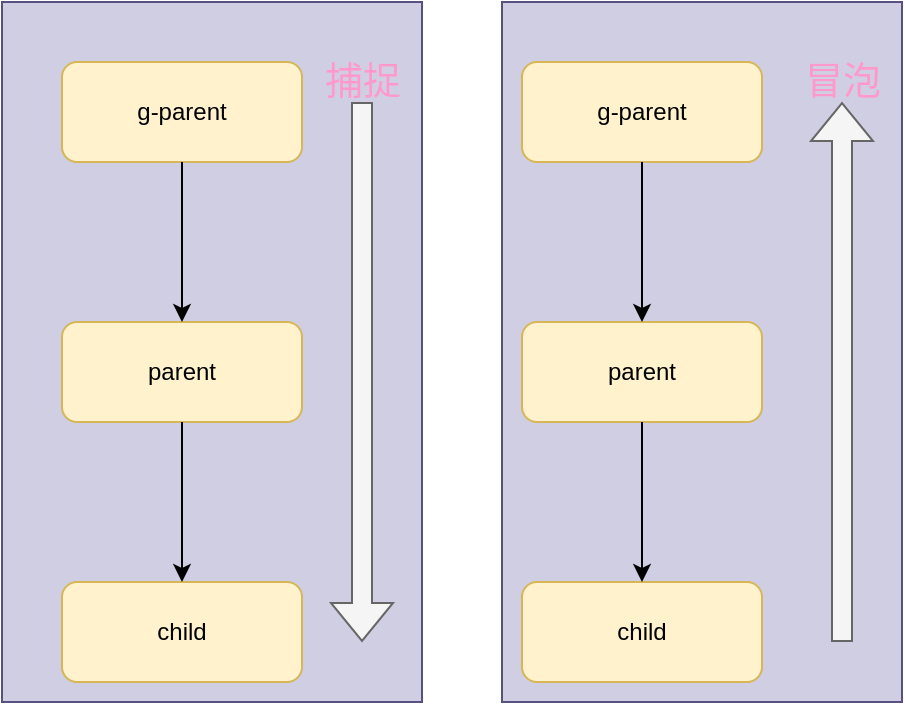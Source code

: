 <mxfile version="22.1.17" type="github">
  <diagram name="第 1 页" id="isn4C9pcCna46gxJ0_0Z">
    <mxGraphModel dx="1434" dy="841" grid="1" gridSize="10" guides="1" tooltips="1" connect="1" arrows="1" fold="1" page="1" pageScale="1" pageWidth="827" pageHeight="1169" math="0" shadow="0">
      <root>
        <mxCell id="0" />
        <mxCell id="1" parent="0" />
        <mxCell id="mkLRYhd85x5uy7ZgSMGF-22" value="" style="group" vertex="1" connectable="0" parent="1">
          <mxGeometry x="160" y="160" width="450" height="350" as="geometry" />
        </mxCell>
        <mxCell id="mkLRYhd85x5uy7ZgSMGF-20" value="" style="rounded=0;whiteSpace=wrap;html=1;verticalAlign=top;fillColor=#d0cee2;strokeColor=#56517e;" vertex="1" parent="mkLRYhd85x5uy7ZgSMGF-22">
          <mxGeometry x="250" width="200" height="350" as="geometry" />
        </mxCell>
        <mxCell id="mkLRYhd85x5uy7ZgSMGF-18" value="" style="rounded=0;whiteSpace=wrap;html=1;verticalAlign=top;fillColor=#d0cee2;strokeColor=#56517e;" vertex="1" parent="mkLRYhd85x5uy7ZgSMGF-22">
          <mxGeometry width="210" height="350" as="geometry" />
        </mxCell>
        <mxCell id="mkLRYhd85x5uy7ZgSMGF-1" value="g-parent" style="rounded=1;whiteSpace=wrap;html=1;fillColor=#fff2cc;strokeColor=#d6b656;" vertex="1" parent="mkLRYhd85x5uy7ZgSMGF-22">
          <mxGeometry x="30" y="30" width="120" height="50" as="geometry" />
        </mxCell>
        <mxCell id="mkLRYhd85x5uy7ZgSMGF-2" value="parent" style="rounded=1;whiteSpace=wrap;html=1;fillColor=#fff2cc;strokeColor=#d6b656;" vertex="1" parent="mkLRYhd85x5uy7ZgSMGF-22">
          <mxGeometry x="30" y="160" width="120" height="50" as="geometry" />
        </mxCell>
        <mxCell id="mkLRYhd85x5uy7ZgSMGF-3" value="" style="edgeStyle=orthogonalEdgeStyle;rounded=0;orthogonalLoop=1;jettySize=auto;html=1;" edge="1" parent="mkLRYhd85x5uy7ZgSMGF-22" source="mkLRYhd85x5uy7ZgSMGF-1" target="mkLRYhd85x5uy7ZgSMGF-2">
          <mxGeometry relative="1" as="geometry" />
        </mxCell>
        <mxCell id="mkLRYhd85x5uy7ZgSMGF-4" value="child" style="rounded=1;whiteSpace=wrap;html=1;fillColor=#fff2cc;strokeColor=#d6b656;" vertex="1" parent="mkLRYhd85x5uy7ZgSMGF-22">
          <mxGeometry x="30" y="290" width="120" height="50" as="geometry" />
        </mxCell>
        <mxCell id="mkLRYhd85x5uy7ZgSMGF-5" value="" style="edgeStyle=orthogonalEdgeStyle;rounded=0;orthogonalLoop=1;jettySize=auto;html=1;" edge="1" parent="mkLRYhd85x5uy7ZgSMGF-22" source="mkLRYhd85x5uy7ZgSMGF-2" target="mkLRYhd85x5uy7ZgSMGF-4">
          <mxGeometry relative="1" as="geometry" />
        </mxCell>
        <mxCell id="mkLRYhd85x5uy7ZgSMGF-7" value="g-parent" style="rounded=1;whiteSpace=wrap;html=1;fillColor=#fff2cc;strokeColor=#d6b656;" vertex="1" parent="mkLRYhd85x5uy7ZgSMGF-22">
          <mxGeometry x="260" y="30" width="120" height="50" as="geometry" />
        </mxCell>
        <mxCell id="mkLRYhd85x5uy7ZgSMGF-9" value="parent" style="rounded=1;whiteSpace=wrap;html=1;fillColor=#fff2cc;strokeColor=#d6b656;" vertex="1" parent="mkLRYhd85x5uy7ZgSMGF-22">
          <mxGeometry x="260" y="160" width="120" height="50" as="geometry" />
        </mxCell>
        <mxCell id="mkLRYhd85x5uy7ZgSMGF-6" value="" style="edgeStyle=orthogonalEdgeStyle;rounded=0;orthogonalLoop=1;jettySize=auto;html=1;" edge="1" parent="mkLRYhd85x5uy7ZgSMGF-22" source="mkLRYhd85x5uy7ZgSMGF-7" target="mkLRYhd85x5uy7ZgSMGF-9">
          <mxGeometry relative="1" as="geometry" />
        </mxCell>
        <mxCell id="mkLRYhd85x5uy7ZgSMGF-10" value="child" style="rounded=1;whiteSpace=wrap;html=1;fillColor=#fff2cc;strokeColor=#d6b656;" vertex="1" parent="mkLRYhd85x5uy7ZgSMGF-22">
          <mxGeometry x="260" y="290" width="120" height="50" as="geometry" />
        </mxCell>
        <mxCell id="mkLRYhd85x5uy7ZgSMGF-8" value="" style="edgeStyle=orthogonalEdgeStyle;rounded=0;orthogonalLoop=1;jettySize=auto;html=1;" edge="1" parent="mkLRYhd85x5uy7ZgSMGF-22" source="mkLRYhd85x5uy7ZgSMGF-9" target="mkLRYhd85x5uy7ZgSMGF-10">
          <mxGeometry relative="1" as="geometry" />
        </mxCell>
        <mxCell id="mkLRYhd85x5uy7ZgSMGF-11" value="" style="shape=flexArrow;endArrow=classic;html=1;rounded=0;fillColor=#f5f5f5;strokeColor=#666666;" edge="1" parent="mkLRYhd85x5uy7ZgSMGF-22">
          <mxGeometry width="50" height="50" relative="1" as="geometry">
            <mxPoint x="180" y="50" as="sourcePoint" />
            <mxPoint x="180" y="320" as="targetPoint" />
          </mxGeometry>
        </mxCell>
        <mxCell id="mkLRYhd85x5uy7ZgSMGF-12" value="" style="shape=flexArrow;endArrow=classic;html=1;rounded=0;fillColor=#f5f5f5;strokeColor=#666666;" edge="1" parent="mkLRYhd85x5uy7ZgSMGF-22">
          <mxGeometry width="50" height="50" relative="1" as="geometry">
            <mxPoint x="420" y="320" as="sourcePoint" />
            <mxPoint x="420" y="50" as="targetPoint" />
          </mxGeometry>
        </mxCell>
        <mxCell id="mkLRYhd85x5uy7ZgSMGF-13" value="捕捉" style="text;html=1;align=center;verticalAlign=middle;resizable=0;points=[];autosize=1;strokeColor=none;fillColor=none;fontSize=19;fontColor=#FF99CC;" vertex="1" parent="mkLRYhd85x5uy7ZgSMGF-22">
          <mxGeometry x="150" y="20" width="60" height="40" as="geometry" />
        </mxCell>
        <mxCell id="mkLRYhd85x5uy7ZgSMGF-21" value="冒泡" style="text;html=1;align=center;verticalAlign=middle;resizable=0;points=[];autosize=1;strokeColor=none;fillColor=none;fontSize=19;fontColor=#FF99CC;" vertex="1" parent="mkLRYhd85x5uy7ZgSMGF-22">
          <mxGeometry x="390" y="20" width="60" height="40" as="geometry" />
        </mxCell>
      </root>
    </mxGraphModel>
  </diagram>
</mxfile>
